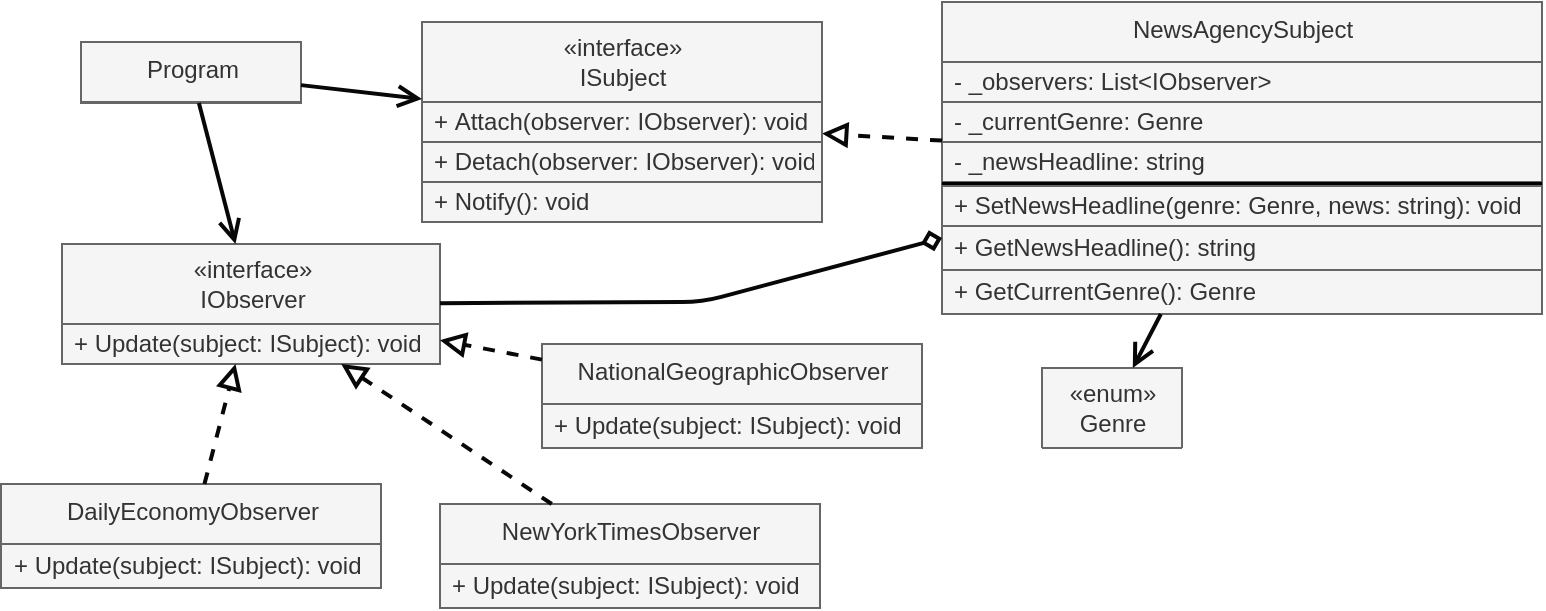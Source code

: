 <mxfile>
    <diagram id="n-HU4fG1coUEZPLs6XPE" name="Page-1">
        <mxGraphModel dx="1059" dy="1395" grid="1" gridSize="10" guides="1" tooltips="1" connect="1" arrows="1" fold="1" page="1" pageScale="1" pageWidth="1169" pageHeight="827" background="#ffffff" math="0" shadow="0">
            <root>
                <mxCell id="0"/>
                <mxCell id="1" parent="0"/>
                <mxCell id="25" value="Program" style="swimlane;fontStyle=0;align=center;verticalAlign=top;childLayout=stackLayout;horizontal=1;startSize=30;horizontalStack=0;resizeParent=1;resizeParentMax=0;resizeLast=0;collapsible=0;marginBottom=0;html=1;fillColor=#f5f5f5;fontColor=#333333;strokeColor=#666666;" parent="1" vertex="1">
                    <mxGeometry x="59.5" y="-791" width="110" height="30.5" as="geometry"/>
                </mxCell>
                <mxCell id="128" value="NewsAgencySubject" style="swimlane;fontStyle=0;align=center;verticalAlign=top;childLayout=stackLayout;horizontal=1;startSize=30;horizontalStack=0;resizeParent=1;resizeParentMax=0;resizeLast=0;collapsible=0;marginBottom=0;html=1;fillColor=#f5f5f5;fontColor=#333333;strokeColor=#666666;" parent="1" vertex="1">
                    <mxGeometry x="490" y="-811" width="300" height="156" as="geometry"/>
                </mxCell>
                <mxCell id="139" value="- _observers: List&amp;lt;IObserver&amp;gt;" style="text;html=1;strokeColor=#666666;fillColor=#f5f5f5;align=left;verticalAlign=middle;spacingLeft=4;spacingRight=4;overflow=hidden;rotatable=0;points=[[0,0.5],[1,0.5]];portConstraint=eastwest;fontColor=#333333;" parent="128" vertex="1">
                    <mxGeometry y="30" width="300" height="20" as="geometry"/>
                </mxCell>
                <mxCell id="141" value="- _currentGenre: Genre" style="text;html=1;strokeColor=#666666;fillColor=#f5f5f5;align=left;verticalAlign=middle;spacingLeft=4;spacingRight=4;overflow=hidden;rotatable=0;points=[[0,0.5],[1,0.5]];portConstraint=eastwest;fontColor=#333333;" parent="128" vertex="1">
                    <mxGeometry y="50" width="300" height="20" as="geometry"/>
                </mxCell>
                <mxCell id="180" value="- _newsHeadline: string" style="text;html=1;strokeColor=#666666;fillColor=#f5f5f5;align=left;verticalAlign=middle;spacingLeft=4;spacingRight=4;overflow=hidden;rotatable=0;points=[[0,0.5],[1,0.5]];portConstraint=eastwest;fontColor=#333333;" parent="128" vertex="1">
                    <mxGeometry y="70" width="300" height="20" as="geometry"/>
                </mxCell>
                <mxCell id="130" value="" style="line;strokeWidth=2;align=left;verticalAlign=middle;spacingTop=-1;spacingLeft=3;spacingRight=3;rotatable=0;labelPosition=right;points=[];portConstraint=eastwest;labelBackgroundColor=#D1AEFC;labelBorderColor=none;shadow=0;" parent="128" vertex="1">
                    <mxGeometry y="90" width="300" height="2" as="geometry"/>
                </mxCell>
                <mxCell id="142" value="+&amp;nbsp;SetNewsHeadline(genre: Genre, news: string): void" style="text;html=1;strokeColor=#666666;fillColor=#f5f5f5;align=left;verticalAlign=middle;spacingLeft=4;spacingRight=4;overflow=hidden;rotatable=0;points=[[0,0.5],[1,0.5]];portConstraint=eastwest;fontColor=#333333;" parent="128" vertex="1">
                    <mxGeometry y="92" width="300" height="20" as="geometry"/>
                </mxCell>
                <mxCell id="147" value="+&amp;nbsp;GetNewsHeadline(): string" style="text;html=1;strokeColor=#666666;fillColor=#f5f5f5;align=left;verticalAlign=middle;spacingLeft=4;spacingRight=4;overflow=hidden;rotatable=0;points=[[0,0.5],[1,0.5]];portConstraint=eastwest;fontColor=#333333;" parent="128" vertex="1">
                    <mxGeometry y="112" width="300" height="22" as="geometry"/>
                </mxCell>
                <mxCell id="181" value="+&amp;nbsp;GetCurrentGenre(): Genre" style="text;html=1;strokeColor=#666666;fillColor=#f5f5f5;align=left;verticalAlign=middle;spacingLeft=4;spacingRight=4;overflow=hidden;rotatable=0;points=[[0,0.5],[1,0.5]];portConstraint=eastwest;fontColor=#333333;" parent="128" vertex="1">
                    <mxGeometry y="134" width="300" height="22" as="geometry"/>
                </mxCell>
                <mxCell id="164" value="" style="endArrow=block;startArrow=none;endFill=0;startFill=0;endSize=8;html=1;verticalAlign=bottom;dashed=1;labelBackgroundColor=none;sketch=0;strokeWidth=2;fillColor=#f5f5f5;strokeColor=#080808;" parent="1" source="128" target="174" edge="1">
                    <mxGeometry width="160" relative="1" as="geometry">
                        <mxPoint x="631" y="-438.536" as="sourcePoint"/>
                        <mxPoint x="208" y="-481" as="targetPoint"/>
                    </mxGeometry>
                </mxCell>
                <mxCell id="168" value="&lt;span style=&quot;font-weight: 400;&quot;&gt;«enum»&lt;/span&gt;&lt;br style=&quot;font-weight: 400;&quot;&gt;&lt;span style=&quot;font-weight: 400;&quot;&gt;Genre&lt;br&gt;&lt;/span&gt;" style="swimlane;fontStyle=1;align=center;verticalAlign=middle;childLayout=stackLayout;horizontal=1;startSize=40;horizontalStack=0;resizeParent=1;resizeParentMax=0;resizeLast=0;collapsible=0;marginBottom=0;html=1;fillColor=#f5f5f5;fontColor=#333333;strokeColor=#666666;" parent="1" vertex="1">
                    <mxGeometry x="540" y="-628" width="70" height="40" as="geometry"/>
                </mxCell>
                <mxCell id="171" value="&lt;span style=&quot;font-weight: 400;&quot;&gt;«interface»&lt;/span&gt;&lt;br style=&quot;font-weight: 400;&quot;&gt;&lt;span style=&quot;font-weight: 400;&quot;&gt;IObserver&lt;br&gt;&lt;/span&gt;" style="swimlane;fontStyle=1;align=center;verticalAlign=middle;childLayout=stackLayout;horizontal=1;startSize=40;horizontalStack=0;resizeParent=1;resizeParentMax=0;resizeLast=0;collapsible=0;marginBottom=0;html=1;fillColor=#f5f5f5;fontColor=#333333;strokeColor=#666666;" parent="1" vertex="1">
                    <mxGeometry x="50" y="-690" width="189" height="60" as="geometry"/>
                </mxCell>
                <mxCell id="172" value="+&amp;nbsp;Update(subject: ISubject): void" style="text;html=1;strokeColor=#666666;fillColor=#f5f5f5;align=left;verticalAlign=middle;spacingLeft=4;spacingRight=4;overflow=hidden;rotatable=0;points=[[0,0.5],[1,0.5]];portConstraint=eastwest;fontColor=#333333;" parent="171" vertex="1">
                    <mxGeometry y="40" width="189" height="20" as="geometry"/>
                </mxCell>
                <mxCell id="174" value="&lt;span style=&quot;font-weight: 400;&quot;&gt;«interface»&lt;/span&gt;&lt;br style=&quot;font-weight: 400;&quot;&gt;&lt;span style=&quot;font-weight: 400;&quot;&gt;ISubject&lt;br&gt;&lt;/span&gt;" style="swimlane;fontStyle=1;align=center;verticalAlign=middle;childLayout=stackLayout;horizontal=1;startSize=40;horizontalStack=0;resizeParent=1;resizeParentMax=0;resizeLast=0;collapsible=0;marginBottom=0;html=1;fillColor=#f5f5f5;fontColor=#333333;strokeColor=#666666;" parent="1" vertex="1">
                    <mxGeometry x="230" y="-801" width="200" height="100" as="geometry"/>
                </mxCell>
                <mxCell id="175" value="+&amp;nbsp;Attach(observer: IObserver): void" style="text;html=1;strokeColor=#666666;fillColor=#f5f5f5;align=left;verticalAlign=middle;spacingLeft=4;spacingRight=4;overflow=hidden;rotatable=0;points=[[0,0.5],[1,0.5]];portConstraint=eastwest;fontColor=#333333;" parent="174" vertex="1">
                    <mxGeometry y="40" width="200" height="20" as="geometry"/>
                </mxCell>
                <mxCell id="176" value="+&amp;nbsp;Detach(observer: IObserver): void" style="text;html=1;strokeColor=#666666;fillColor=#f5f5f5;align=left;verticalAlign=middle;spacingLeft=4;spacingRight=4;overflow=hidden;rotatable=0;points=[[0,0.5],[1,0.5]];portConstraint=eastwest;fontColor=#333333;" parent="174" vertex="1">
                    <mxGeometry y="60" width="200" height="20" as="geometry"/>
                </mxCell>
                <mxCell id="177" value="+ Notify(): void" style="text;html=1;strokeColor=#666666;fillColor=#f5f5f5;align=left;verticalAlign=middle;spacingLeft=4;spacingRight=4;overflow=hidden;rotatable=0;points=[[0,0.5],[1,0.5]];portConstraint=eastwest;fontColor=#333333;" parent="174" vertex="1">
                    <mxGeometry y="80" width="200" height="20" as="geometry"/>
                </mxCell>
                <mxCell id="178" value="" style="endArrow=open;startArrow=none;endFill=0;startFill=0;endSize=8;html=1;verticalAlign=bottom;labelBackgroundColor=none;strokeWidth=2;sketch=0;fillColor=#f5f5f5;strokeColor=#080808;" parent="1" source="25" target="174" edge="1">
                    <mxGeometry width="160" relative="1" as="geometry">
                        <mxPoint x="140" y="-784.121" as="sourcePoint"/>
                        <mxPoint x="460" y="-774.646" as="targetPoint"/>
                    </mxGeometry>
                </mxCell>
                <mxCell id="179" value="" style="endArrow=open;startArrow=none;endFill=0;startFill=0;endSize=8;html=1;verticalAlign=bottom;labelBackgroundColor=none;strokeWidth=2;sketch=0;fillColor=#f5f5f5;strokeColor=#080808;" parent="1" source="25" target="171" edge="1">
                    <mxGeometry width="160" relative="1" as="geometry">
                        <mxPoint x="134.484" y="-770.5" as="sourcePoint"/>
                        <mxPoint x="260" y="-731.818" as="targetPoint"/>
                    </mxGeometry>
                </mxCell>
                <mxCell id="182" value="" style="endArrow=open;startArrow=none;endFill=0;startFill=0;endSize=8;html=1;verticalAlign=bottom;labelBackgroundColor=none;strokeWidth=2;sketch=0;fillColor=#f5f5f5;strokeColor=#080808;" parent="1" source="128" target="168" edge="1">
                    <mxGeometry width="160" relative="1" as="geometry">
                        <mxPoint x="140" y="-760.412" as="sourcePoint"/>
                        <mxPoint x="240" y="-750.706" as="targetPoint"/>
                    </mxGeometry>
                </mxCell>
                <mxCell id="183" value="" style="endArrow=none;startArrow=diamond;endFill=0;startFill=0;endSize=8;html=1;verticalAlign=bottom;labelBackgroundColor=none;strokeWidth=2;sketch=0;fillColor=#f5f5f5;strokeColor=#080808;" parent="1" source="128" target="171" edge="1">
                    <mxGeometry width="160" relative="1" as="geometry">
                        <mxPoint x="140" y="-760.412" as="sourcePoint"/>
                        <mxPoint x="240" y="-750.706" as="targetPoint"/>
                        <Array as="points">
                            <mxPoint x="370" y="-661"/>
                        </Array>
                    </mxGeometry>
                </mxCell>
                <mxCell id="184" value="DailyEconomyObserver" style="swimlane;fontStyle=0;align=center;verticalAlign=top;childLayout=stackLayout;horizontal=1;startSize=30;horizontalStack=0;resizeParent=1;resizeParentMax=0;resizeLast=0;collapsible=0;marginBottom=0;html=1;fillColor=#f5f5f5;fontColor=#333333;strokeColor=#666666;" parent="1" vertex="1">
                    <mxGeometry x="19.5" y="-570" width="190" height="52" as="geometry"/>
                </mxCell>
                <mxCell id="191" value="+&amp;nbsp;Update(subject: ISubject): void" style="text;html=1;strokeColor=#666666;fillColor=#f5f5f5;align=left;verticalAlign=middle;spacingLeft=4;spacingRight=4;overflow=hidden;rotatable=0;points=[[0,0.5],[1,0.5]];portConstraint=eastwest;fontColor=#333333;" parent="184" vertex="1">
                    <mxGeometry y="30" width="190" height="22" as="geometry"/>
                </mxCell>
                <mxCell id="192" value="" style="endArrow=block;startArrow=none;endFill=0;startFill=0;endSize=8;html=1;verticalAlign=bottom;dashed=1;labelBackgroundColor=none;sketch=0;strokeWidth=2;fillColor=#f5f5f5;strokeColor=#080808;" parent="1" source="184" target="171" edge="1">
                    <mxGeometry width="160" relative="1" as="geometry">
                        <mxPoint x="500" y="-731.71" as="sourcePoint"/>
                        <mxPoint x="440" y="-735.194" as="targetPoint"/>
                    </mxGeometry>
                </mxCell>
                <mxCell id="193" value="NationalGeographicObserver" style="swimlane;fontStyle=0;align=center;verticalAlign=top;childLayout=stackLayout;horizontal=1;startSize=30;horizontalStack=0;resizeParent=1;resizeParentMax=0;resizeLast=0;collapsible=0;marginBottom=0;html=1;fillColor=#f5f5f5;fontColor=#333333;strokeColor=#666666;" parent="1" vertex="1">
                    <mxGeometry x="290" y="-640" width="190" height="52" as="geometry"/>
                </mxCell>
                <mxCell id="194" value="+&amp;nbsp;Update(subject: ISubject): void" style="text;html=1;strokeColor=#666666;fillColor=#f5f5f5;align=left;verticalAlign=middle;spacingLeft=4;spacingRight=4;overflow=hidden;rotatable=0;points=[[0,0.5],[1,0.5]];portConstraint=eastwest;fontColor=#333333;" parent="193" vertex="1">
                    <mxGeometry y="30" width="190" height="22" as="geometry"/>
                </mxCell>
                <mxCell id="195" value="" style="endArrow=block;startArrow=none;endFill=0;startFill=0;endSize=8;html=1;verticalAlign=bottom;dashed=1;labelBackgroundColor=none;sketch=0;strokeWidth=2;fillColor=#f5f5f5;strokeColor=#080808;" parent="1" source="193" target="171" edge="1">
                    <mxGeometry width="160" relative="1" as="geometry">
                        <mxPoint x="124.889" y="-590" as="sourcePoint"/>
                        <mxPoint x="124.628" y="-651" as="targetPoint"/>
                    </mxGeometry>
                </mxCell>
                <mxCell id="196" value="NewYorkTimesObserver" style="swimlane;fontStyle=0;align=center;verticalAlign=top;childLayout=stackLayout;horizontal=1;startSize=30;horizontalStack=0;resizeParent=1;resizeParentMax=0;resizeLast=0;collapsible=0;marginBottom=0;html=1;fillColor=#f5f5f5;fontColor=#333333;strokeColor=#666666;" parent="1" vertex="1">
                    <mxGeometry x="239" y="-560" width="190" height="52" as="geometry"/>
                </mxCell>
                <mxCell id="197" value="+&amp;nbsp;Update(subject: ISubject): void" style="text;html=1;strokeColor=#666666;fillColor=#f5f5f5;align=left;verticalAlign=middle;spacingLeft=4;spacingRight=4;overflow=hidden;rotatable=0;points=[[0,0.5],[1,0.5]];portConstraint=eastwest;fontColor=#333333;" parent="196" vertex="1">
                    <mxGeometry y="30" width="190" height="22" as="geometry"/>
                </mxCell>
                <mxCell id="198" value="" style="endArrow=block;startArrow=none;endFill=0;startFill=0;endSize=8;html=1;verticalAlign=bottom;dashed=1;labelBackgroundColor=none;sketch=0;strokeWidth=2;fillColor=#f5f5f5;strokeColor=#080808;" parent="1" source="196" target="171" edge="1">
                    <mxGeometry width="160" relative="1" as="geometry">
                        <mxPoint x="263.922" y="-630" as="sourcePoint"/>
                        <mxPoint x="206.513" y="-651" as="targetPoint"/>
                    </mxGeometry>
                </mxCell>
            </root>
        </mxGraphModel>
    </diagram>
</mxfile>